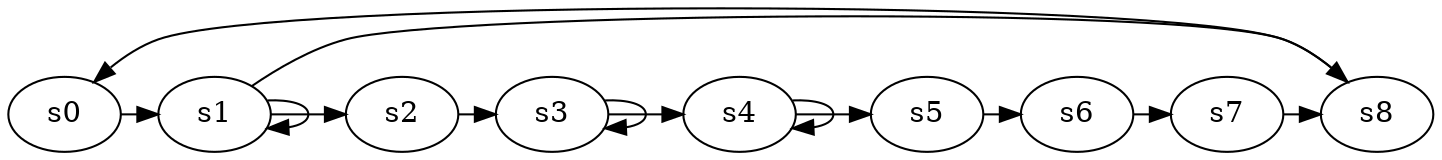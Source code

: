 digraph game_0481_cycle_9 {
    s0 [name="s0", player=0];
    s1 [name="s1", player=0];
    s2 [name="s2", player=1];
    s3 [name="s3", player=0, target=1];
    s4 [name="s4", player=1];
    s5 [name="s5", player=0];
    s6 [name="s6", player=0];
    s7 [name="s7", player=1, target=1];
    s8 [name="s8", player=1];

    s0 -> s1 [constraint="time % 4 == 2"];
    s1 -> s2 [constraint="time == 4 || time == 9 || time == 21"];
    s2 -> s3 [constraint="time % 2 == 0 && !(time % 3 == 0)"];
    s3 -> s4 [constraint="time == 7 || time == 9 || time == 15"];
    s4 -> s5 [constraint="time % 5 == 4"];
    s5 -> s6 [constraint="time % 5 == 2 || time % 5 == 1"];
    s6 -> s7 [constraint="time % 4 == 0 && !(time % 4 == 0)"];
    s7 -> s8 [constraint="time % 5 == 0"];
    s8 -> s0 [constraint="time % 2 == 0 && !(time % 3 == 0)"];
    s1 -> s1 [constraint="time % 3 == 0"];
    s1 -> s8 [constraint="time == 2 || time == 5 || time == 7"];
    s3 -> s3 [constraint="time % 2 == 0"];
    s4 -> s4 [constraint="time % 3 == 0"];
}

